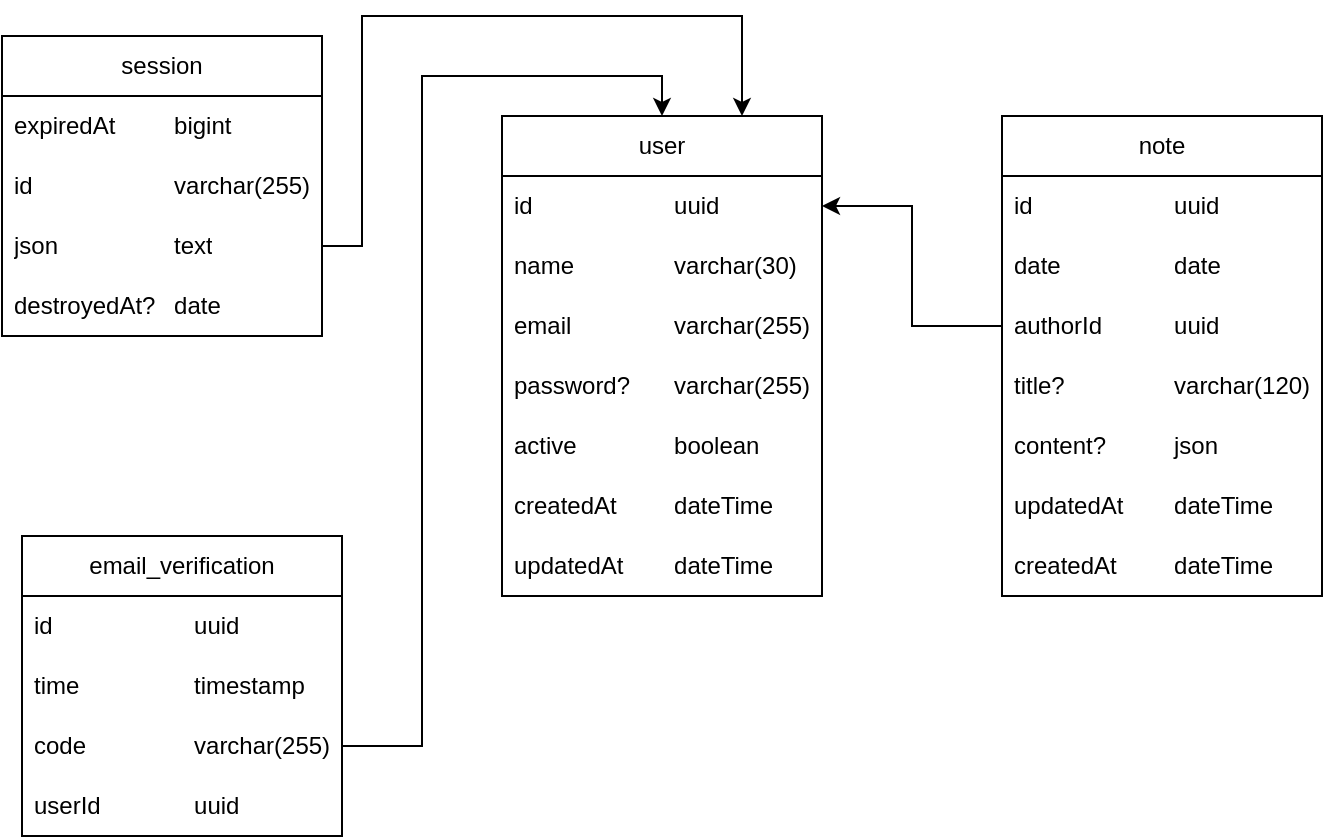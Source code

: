 <mxfile version="26.0.16">
  <diagram name="Page-1" id="jAUyhXLrYNAxOKHRMKWb">
    <mxGraphModel dx="989" dy="520" grid="1" gridSize="10" guides="1" tooltips="1" connect="1" arrows="1" fold="1" page="1" pageScale="1" pageWidth="827" pageHeight="1169" math="0" shadow="0">
      <root>
        <mxCell id="0" />
        <mxCell id="1" parent="0" />
        <mxCell id="ZKQf08ecc49GV08uGInc-5" value="user" style="swimlane;fontStyle=0;childLayout=stackLayout;horizontal=1;startSize=30;horizontalStack=0;resizeParent=1;resizeParentMax=0;resizeLast=0;collapsible=1;marginBottom=0;whiteSpace=wrap;html=1;" parent="1" vertex="1">
          <mxGeometry x="270" y="90" width="160" height="240" as="geometry" />
        </mxCell>
        <mxCell id="ZKQf08ecc49GV08uGInc-6" value="id&lt;span style=&quot;white-space: pre;&quot;&gt;&#x9;&lt;span style=&quot;white-space: pre;&quot;&gt;&#x9;&lt;/span&gt;&lt;span style=&quot;white-space: pre;&quot;&gt;&#x9;&lt;/span&gt;&lt;/span&gt;uuid" style="text;strokeColor=none;fillColor=none;align=left;verticalAlign=middle;spacingLeft=4;spacingRight=4;overflow=hidden;points=[[0,0.5],[1,0.5]];portConstraint=eastwest;rotatable=0;whiteSpace=wrap;html=1;" parent="ZKQf08ecc49GV08uGInc-5" vertex="1">
          <mxGeometry y="30" width="160" height="30" as="geometry" />
        </mxCell>
        <mxCell id="ZKQf08ecc49GV08uGInc-7" value="name&lt;span style=&quot;white-space: pre;&quot;&gt;&#x9;&lt;/span&gt;&lt;span style=&quot;white-space: pre;&quot;&gt;&#x9;&lt;/span&gt;varchar(30)" style="text;strokeColor=none;fillColor=none;align=left;verticalAlign=middle;spacingLeft=4;spacingRight=4;overflow=hidden;points=[[0,0.5],[1,0.5]];portConstraint=eastwest;rotatable=0;whiteSpace=wrap;html=1;" parent="ZKQf08ecc49GV08uGInc-5" vertex="1">
          <mxGeometry y="60" width="160" height="30" as="geometry" />
        </mxCell>
        <mxCell id="ZKQf08ecc49GV08uGInc-8" value="email&lt;span style=&quot;white-space: pre;&quot;&gt;&#x9;&lt;/span&gt;&lt;span style=&quot;white-space: pre;&quot;&gt;&#x9;&lt;/span&gt;varchar(255)" style="text;strokeColor=none;fillColor=none;align=left;verticalAlign=middle;spacingLeft=4;spacingRight=4;overflow=hidden;points=[[0,0.5],[1,0.5]];portConstraint=eastwest;rotatable=0;whiteSpace=wrap;html=1;" parent="ZKQf08ecc49GV08uGInc-5" vertex="1">
          <mxGeometry y="90" width="160" height="30" as="geometry" />
        </mxCell>
        <mxCell id="ZKQf08ecc49GV08uGInc-10" value="password?&lt;span style=&quot;white-space: pre;&quot;&gt;&#x9;&lt;/span&gt;varchar(255)" style="text;strokeColor=none;fillColor=none;align=left;verticalAlign=middle;spacingLeft=4;spacingRight=4;overflow=hidden;points=[[0,0.5],[1,0.5]];portConstraint=eastwest;rotatable=0;whiteSpace=wrap;html=1;" parent="ZKQf08ecc49GV08uGInc-5" vertex="1">
          <mxGeometry y="120" width="160" height="30" as="geometry" />
        </mxCell>
        <mxCell id="-BtjCMQwiBZ6jDpaO1gH-55" value="active&lt;span style=&quot;white-space: pre;&quot;&gt;&#x9;&lt;/span&gt;&lt;span style=&quot;white-space: pre;&quot;&gt;&#x9;&lt;/span&gt;boolean" style="text;strokeColor=none;fillColor=none;align=left;verticalAlign=middle;spacingLeft=4;spacingRight=4;overflow=hidden;points=[[0,0.5],[1,0.5]];portConstraint=eastwest;rotatable=0;whiteSpace=wrap;html=1;" parent="ZKQf08ecc49GV08uGInc-5" vertex="1">
          <mxGeometry y="150" width="160" height="30" as="geometry" />
        </mxCell>
        <mxCell id="ZKQf08ecc49GV08uGInc-21" value="createdAt&lt;span style=&quot;white-space: pre;&quot;&gt;&#x9;&lt;/span&gt;&lt;span style=&quot;white-space: pre;&quot;&gt;&#x9;&lt;/span&gt;dateTime" style="text;strokeColor=none;fillColor=none;align=left;verticalAlign=middle;spacingLeft=4;spacingRight=4;overflow=hidden;points=[[0,0.5],[1,0.5]];portConstraint=eastwest;rotatable=0;whiteSpace=wrap;html=1;" parent="ZKQf08ecc49GV08uGInc-5" vertex="1">
          <mxGeometry y="180" width="160" height="30" as="geometry" />
        </mxCell>
        <mxCell id="ZKQf08ecc49GV08uGInc-22" value="updatedAt&lt;span style=&quot;white-space: pre;&quot;&gt;&#x9;&lt;/span&gt;dateTime" style="text;strokeColor=none;fillColor=none;align=left;verticalAlign=middle;spacingLeft=4;spacingRight=4;overflow=hidden;points=[[0,0.5],[1,0.5]];portConstraint=eastwest;rotatable=0;whiteSpace=wrap;html=1;" parent="ZKQf08ecc49GV08uGInc-5" vertex="1">
          <mxGeometry y="210" width="160" height="30" as="geometry" />
        </mxCell>
        <mxCell id="ZKQf08ecc49GV08uGInc-16" value="note" style="swimlane;fontStyle=0;childLayout=stackLayout;horizontal=1;startSize=30;horizontalStack=0;resizeParent=1;resizeParentMax=0;resizeLast=0;collapsible=1;marginBottom=0;whiteSpace=wrap;html=1;" parent="1" vertex="1">
          <mxGeometry x="520" y="90" width="160" height="240" as="geometry" />
        </mxCell>
        <mxCell id="ZKQf08ecc49GV08uGInc-17" value="id&lt;span style=&quot;white-space: pre;&quot;&gt;&#x9;&lt;span style=&quot;white-space: pre;&quot;&gt;&#x9;&lt;/span&gt;&lt;span style=&quot;white-space: pre;&quot;&gt;&#x9;&lt;/span&gt;u&lt;/span&gt;uid" style="text;strokeColor=none;fillColor=none;align=left;verticalAlign=middle;spacingLeft=4;spacingRight=4;overflow=hidden;points=[[0,0.5],[1,0.5]];portConstraint=eastwest;rotatable=0;whiteSpace=wrap;html=1;" parent="ZKQf08ecc49GV08uGInc-16" vertex="1">
          <mxGeometry y="30" width="160" height="30" as="geometry" />
        </mxCell>
        <mxCell id="ZKQf08ecc49GV08uGInc-25" value="date&lt;span style=&quot;white-space: pre;&quot;&gt;&#x9;&lt;span style=&quot;white-space: pre;&quot;&gt;&#x9;&lt;/span&gt;&lt;span style=&quot;white-space: pre;&quot;&gt;&#x9;&lt;/span&gt;d&lt;/span&gt;ate" style="text;strokeColor=none;fillColor=none;align=left;verticalAlign=middle;spacingLeft=4;spacingRight=4;overflow=hidden;points=[[0,0.5],[1,0.5]];portConstraint=eastwest;rotatable=0;whiteSpace=wrap;html=1;" parent="ZKQf08ecc49GV08uGInc-16" vertex="1">
          <mxGeometry y="60" width="160" height="30" as="geometry" />
        </mxCell>
        <mxCell id="ZKQf08ecc49GV08uGInc-33" value="authorId&lt;span style=&quot;white-space: pre;&quot;&gt;&#x9;&lt;span style=&quot;white-space: pre;&quot;&gt;&#x9;&lt;/span&gt;u&lt;/span&gt;uid" style="text;strokeColor=none;fillColor=none;align=left;verticalAlign=middle;spacingLeft=4;spacingRight=4;overflow=hidden;points=[[0,0.5],[1,0.5]];portConstraint=eastwest;rotatable=0;whiteSpace=wrap;html=1;" parent="ZKQf08ecc49GV08uGInc-16" vertex="1">
          <mxGeometry y="90" width="160" height="30" as="geometry" />
        </mxCell>
        <mxCell id="ZKQf08ecc49GV08uGInc-18" value="title?&lt;span style=&quot;white-space: pre;&quot;&gt;&#x9;&lt;/span&gt;&lt;span style=&quot;white-space: pre;&quot;&gt;&#x9;&lt;/span&gt;varchar(120)" style="text;strokeColor=none;fillColor=none;align=left;verticalAlign=middle;spacingLeft=4;spacingRight=4;overflow=hidden;points=[[0,0.5],[1,0.5]];portConstraint=eastwest;rotatable=0;whiteSpace=wrap;html=1;" parent="ZKQf08ecc49GV08uGInc-16" vertex="1">
          <mxGeometry y="120" width="160" height="30" as="geometry" />
        </mxCell>
        <mxCell id="ZKQf08ecc49GV08uGInc-37" value="content?&lt;span style=&quot;white-space: pre;&quot;&gt;&#x9;&lt;/span&gt;&lt;span style=&quot;white-space: pre;&quot;&gt;&#x9;&lt;/span&gt;json" style="text;strokeColor=none;fillColor=none;align=left;verticalAlign=middle;spacingLeft=4;spacingRight=4;overflow=hidden;points=[[0,0.5],[1,0.5]];portConstraint=eastwest;rotatable=0;whiteSpace=wrap;html=1;" parent="ZKQf08ecc49GV08uGInc-16" vertex="1">
          <mxGeometry y="150" width="160" height="30" as="geometry" />
        </mxCell>
        <mxCell id="ZKQf08ecc49GV08uGInc-30" value="updatedAt&lt;span style=&quot;white-space: pre;&quot;&gt;&#x9;&lt;/span&gt;dateTime" style="text;strokeColor=none;fillColor=none;align=left;verticalAlign=middle;spacingLeft=4;spacingRight=4;overflow=hidden;points=[[0,0.5],[1,0.5]];portConstraint=eastwest;rotatable=0;whiteSpace=wrap;html=1;" parent="ZKQf08ecc49GV08uGInc-16" vertex="1">
          <mxGeometry y="180" width="160" height="30" as="geometry" />
        </mxCell>
        <mxCell id="ZKQf08ecc49GV08uGInc-31" value="createdAt&lt;span style=&quot;white-space: pre;&quot;&gt;&#x9;&lt;/span&gt;&lt;span style=&quot;white-space: pre;&quot;&gt;&#x9;&lt;/span&gt;dateTime" style="text;strokeColor=none;fillColor=none;align=left;verticalAlign=middle;spacingLeft=4;spacingRight=4;overflow=hidden;points=[[0,0.5],[1,0.5]];portConstraint=eastwest;rotatable=0;whiteSpace=wrap;html=1;" parent="ZKQf08ecc49GV08uGInc-16" vertex="1">
          <mxGeometry y="210" width="160" height="30" as="geometry" />
        </mxCell>
        <mxCell id="ZKQf08ecc49GV08uGInc-39" style="edgeStyle=orthogonalEdgeStyle;rounded=0;orthogonalLoop=1;jettySize=auto;html=1;exitX=0;exitY=0.5;exitDx=0;exitDy=0;entryX=1;entryY=0.5;entryDx=0;entryDy=0;" parent="1" source="ZKQf08ecc49GV08uGInc-33" target="ZKQf08ecc49GV08uGInc-6" edge="1">
          <mxGeometry relative="1" as="geometry" />
        </mxCell>
        <mxCell id="X7ufRBP_vW3Ar8I_4LXI-1" value="session" style="swimlane;fontStyle=0;childLayout=stackLayout;horizontal=1;startSize=30;horizontalStack=0;resizeParent=1;resizeParentMax=0;resizeLast=0;collapsible=1;marginBottom=0;whiteSpace=wrap;html=1;" vertex="1" parent="1">
          <mxGeometry x="20" y="50" width="160" height="150" as="geometry" />
        </mxCell>
        <mxCell id="X7ufRBP_vW3Ar8I_4LXI-2" value="expiredAt&lt;span style=&quot;white-space: pre;&quot;&gt;&#x9;&lt;/span&gt;&lt;span style=&quot;white-space: pre;&quot;&gt;&#x9;&lt;/span&gt;bigint" style="text;strokeColor=none;fillColor=none;align=left;verticalAlign=middle;spacingLeft=4;spacingRight=4;overflow=hidden;points=[[0,0.5],[1,0.5]];portConstraint=eastwest;rotatable=0;whiteSpace=wrap;html=1;" vertex="1" parent="X7ufRBP_vW3Ar8I_4LXI-1">
          <mxGeometry y="30" width="160" height="30" as="geometry" />
        </mxCell>
        <mxCell id="X7ufRBP_vW3Ar8I_4LXI-3" value="id&lt;span style=&quot;white-space: pre;&quot;&gt;&#x9;&lt;/span&gt;&lt;span style=&quot;white-space: pre;&quot;&gt;&#x9;&lt;span style=&quot;white-space: pre;&quot;&gt;&#x9;&lt;/span&gt;&lt;/span&gt;varchar(255)" style="text;strokeColor=none;fillColor=none;align=left;verticalAlign=middle;spacingLeft=4;spacingRight=4;overflow=hidden;points=[[0,0.5],[1,0.5]];portConstraint=eastwest;rotatable=0;whiteSpace=wrap;html=1;" vertex="1" parent="X7ufRBP_vW3Ar8I_4LXI-1">
          <mxGeometry y="60" width="160" height="30" as="geometry" />
        </mxCell>
        <mxCell id="X7ufRBP_vW3Ar8I_4LXI-4" value="json&lt;span style=&quot;white-space: pre;&quot;&gt;&#x9;&lt;/span&gt;&lt;span style=&quot;white-space: pre;&quot;&gt;&#x9;&lt;span style=&quot;white-space: pre;&quot;&gt;&#x9;&lt;/span&gt;&lt;/span&gt;text" style="text;strokeColor=none;fillColor=none;align=left;verticalAlign=middle;spacingLeft=4;spacingRight=4;overflow=hidden;points=[[0,0.5],[1,0.5]];portConstraint=eastwest;rotatable=0;whiteSpace=wrap;html=1;" vertex="1" parent="X7ufRBP_vW3Ar8I_4LXI-1">
          <mxGeometry y="90" width="160" height="30" as="geometry" />
        </mxCell>
        <mxCell id="X7ufRBP_vW3Ar8I_4LXI-5" value="destroyedAt?&lt;span style=&quot;white-space: pre;&quot;&gt;&#x9;&lt;/span&gt;date" style="text;strokeColor=none;fillColor=none;align=left;verticalAlign=middle;spacingLeft=4;spacingRight=4;overflow=hidden;points=[[0,0.5],[1,0.5]];portConstraint=eastwest;rotatable=0;whiteSpace=wrap;html=1;" vertex="1" parent="X7ufRBP_vW3Ar8I_4LXI-1">
          <mxGeometry y="120" width="160" height="30" as="geometry" />
        </mxCell>
        <mxCell id="X7ufRBP_vW3Ar8I_4LXI-10" value="email_verification" style="swimlane;fontStyle=0;childLayout=stackLayout;horizontal=1;startSize=30;horizontalStack=0;resizeParent=1;resizeParentMax=0;resizeLast=0;collapsible=1;marginBottom=0;whiteSpace=wrap;html=1;" vertex="1" parent="1">
          <mxGeometry x="30" y="300" width="160" height="150" as="geometry" />
        </mxCell>
        <mxCell id="X7ufRBP_vW3Ar8I_4LXI-11" value="id&lt;span style=&quot;white-space: pre;&quot;&gt;&#x9;&lt;span style=&quot;white-space: pre;&quot;&gt;&#x9;&lt;/span&gt;&lt;span style=&quot;white-space: pre;&quot;&gt;&#x9;&lt;/span&gt;&lt;/span&gt;uuid" style="text;strokeColor=none;fillColor=none;align=left;verticalAlign=middle;spacingLeft=4;spacingRight=4;overflow=hidden;points=[[0,0.5],[1,0.5]];portConstraint=eastwest;rotatable=0;whiteSpace=wrap;html=1;" vertex="1" parent="X7ufRBP_vW3Ar8I_4LXI-10">
          <mxGeometry y="30" width="160" height="30" as="geometry" />
        </mxCell>
        <mxCell id="X7ufRBP_vW3Ar8I_4LXI-12" value="time&lt;span style=&quot;white-space: pre;&quot;&gt;&#x9;&lt;/span&gt;&lt;span style=&quot;white-space: pre;&quot;&gt;&#x9;&lt;span style=&quot;white-space: pre;&quot;&gt;&#x9;&lt;/span&gt;&lt;/span&gt;timestamp" style="text;strokeColor=none;fillColor=none;align=left;verticalAlign=middle;spacingLeft=4;spacingRight=4;overflow=hidden;points=[[0,0.5],[1,0.5]];portConstraint=eastwest;rotatable=0;whiteSpace=wrap;html=1;" vertex="1" parent="X7ufRBP_vW3Ar8I_4LXI-10">
          <mxGeometry y="60" width="160" height="30" as="geometry" />
        </mxCell>
        <mxCell id="X7ufRBP_vW3Ar8I_4LXI-13" value="code&lt;span style=&quot;white-space: pre;&quot;&gt;&#x9;&lt;/span&gt;&lt;span style=&quot;white-space: pre;&quot;&gt;&#x9;&lt;/span&gt;varchar(255)" style="text;strokeColor=none;fillColor=none;align=left;verticalAlign=middle;spacingLeft=4;spacingRight=4;overflow=hidden;points=[[0,0.5],[1,0.5]];portConstraint=eastwest;rotatable=0;whiteSpace=wrap;html=1;" vertex="1" parent="X7ufRBP_vW3Ar8I_4LXI-10">
          <mxGeometry y="90" width="160" height="30" as="geometry" />
        </mxCell>
        <mxCell id="X7ufRBP_vW3Ar8I_4LXI-14" value="userId&lt;span style=&quot;white-space: pre;&quot;&gt;&#x9;&lt;span style=&quot;white-space: pre;&quot;&gt;&#x9;&lt;/span&gt;&lt;/span&gt;uuid" style="text;strokeColor=none;fillColor=none;align=left;verticalAlign=middle;spacingLeft=4;spacingRight=4;overflow=hidden;points=[[0,0.5],[1,0.5]];portConstraint=eastwest;rotatable=0;whiteSpace=wrap;html=1;" vertex="1" parent="X7ufRBP_vW3Ar8I_4LXI-10">
          <mxGeometry y="120" width="160" height="30" as="geometry" />
        </mxCell>
        <mxCell id="X7ufRBP_vW3Ar8I_4LXI-17" style="edgeStyle=orthogonalEdgeStyle;rounded=0;orthogonalLoop=1;jettySize=auto;html=1;exitX=1;exitY=0.5;exitDx=0;exitDy=0;entryX=0.75;entryY=0;entryDx=0;entryDy=0;" edge="1" parent="1" source="X7ufRBP_vW3Ar8I_4LXI-4" target="ZKQf08ecc49GV08uGInc-5">
          <mxGeometry relative="1" as="geometry">
            <Array as="points">
              <mxPoint x="200" y="155" />
              <mxPoint x="200" y="40" />
              <mxPoint x="390" y="40" />
            </Array>
          </mxGeometry>
        </mxCell>
        <mxCell id="X7ufRBP_vW3Ar8I_4LXI-19" style="edgeStyle=orthogonalEdgeStyle;rounded=0;orthogonalLoop=1;jettySize=auto;html=1;exitX=1;exitY=0.5;exitDx=0;exitDy=0;entryX=0.5;entryY=0;entryDx=0;entryDy=0;" edge="1" parent="1" source="X7ufRBP_vW3Ar8I_4LXI-13" target="ZKQf08ecc49GV08uGInc-5">
          <mxGeometry relative="1" as="geometry" />
        </mxCell>
      </root>
    </mxGraphModel>
  </diagram>
</mxfile>

